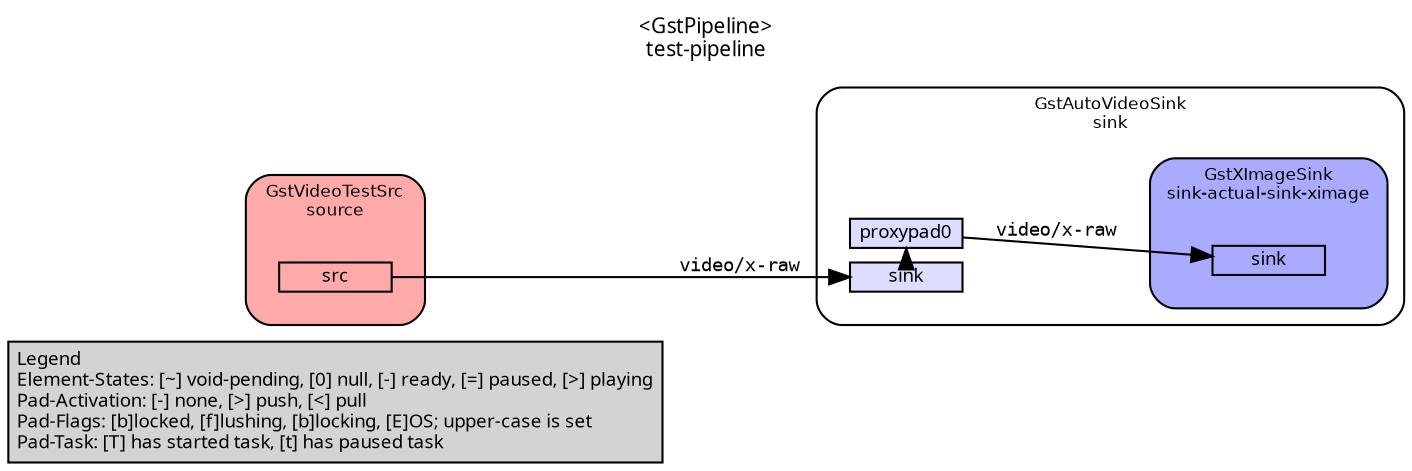 digraph pipeline {
  rankdir=LR;
  fontname="sans";
  fontsize="10";
  labelloc=t;
  nodesep=.1;
  ranksep=.2;
  label="<GstPipeline>\ntest-pipeline";
  node [style="filled,rounded", shape=box, fontsize="9", fontname="sans", margin="0.0,0.0"];
  edge [labelfontsize="6", fontsize="9", fontname="monospace"];
  
  legend [
    pos="0,0!",
    margin="0.05,0.05",
    style="filled",
    label="Legend\lElement-States: [~] void-pending, [0] null, [-] ready, [=] paused, [>] playing\lPad-Activation: [-] none, [>] push, [<] pull\lPad-Flags: [b]locked, [f]lushing, [b]locking, [E]OS; upper-case is set\lPad-Task: [T] has started task, [t] has paused task\l",
  ];
  subgraph cluster_sink_0x562520094020 {
    fontname="Bitstream Vera Sans";
    fontsize="8";
    style="filled,rounded";
    color=black;
    label="GstAutoVideoSink\nsink";
    subgraph cluster_sink_0x562520094020_sink {
      label="";
      style="invis";
      _proxypad0_0x562520098070 [color=black, fillcolor="#ddddff", label="proxypad0", height="0.2", style="filled,solid"];
    sink_0x562520094020_sink_0x5625200961b0 -> _proxypad0_0x562520098070 [style=dashed, minlen=0]
      sink_0x562520094020_sink_0x5625200961b0 [color=black, fillcolor="#ddddff", label="sink", height="0.2", style="filled,solid"];
    }

    fillcolor="#ffffff";
    subgraph cluster_sink_actual_sink_ximage_0x5625200e2400 {
      fontname="Bitstream Vera Sans";
      fontsize="8";
      style="filled,rounded";
      color=black;
      label="GstXImageSink\nsink-actual-sink-ximage";
      subgraph cluster_sink_actual_sink_ximage_0x5625200e2400_sink {
        label="";
        style="invis";
        sink_actual_sink_ximage_0x5625200e2400_sink_0x562520093690 [color=black, fillcolor="#aaaaff", label="sink", height="0.2", style="filled,solid"];
      }

      fillcolor="#aaaaff";
    }

    _proxypad0_0x562520098070 -> sink_actual_sink_ximage_0x5625200e2400_sink_0x562520093690 [label="video/x-raw"]
  }

  subgraph cluster_source_0x56252008dfb0 {
    fontname="Bitstream Vera Sans";
    fontsize="8";
    style="filled,rounded";
    color=black;
    label="GstVideoTestSrc\nsource";
    subgraph cluster_source_0x56252008dfb0_src {
      label="";
      style="invis";
      source_0x56252008dfb0_src_0x5625200921c0 [color=black, fillcolor="#ffaaaa", label="src", height="0.2", style="filled,solid"];
    }

    fillcolor="#ffaaaa";
  }

  source_0x56252008dfb0_src_0x5625200921c0 -> sink_0x562520094020_sink_0x5625200961b0 [label="video/x-raw"]
}
